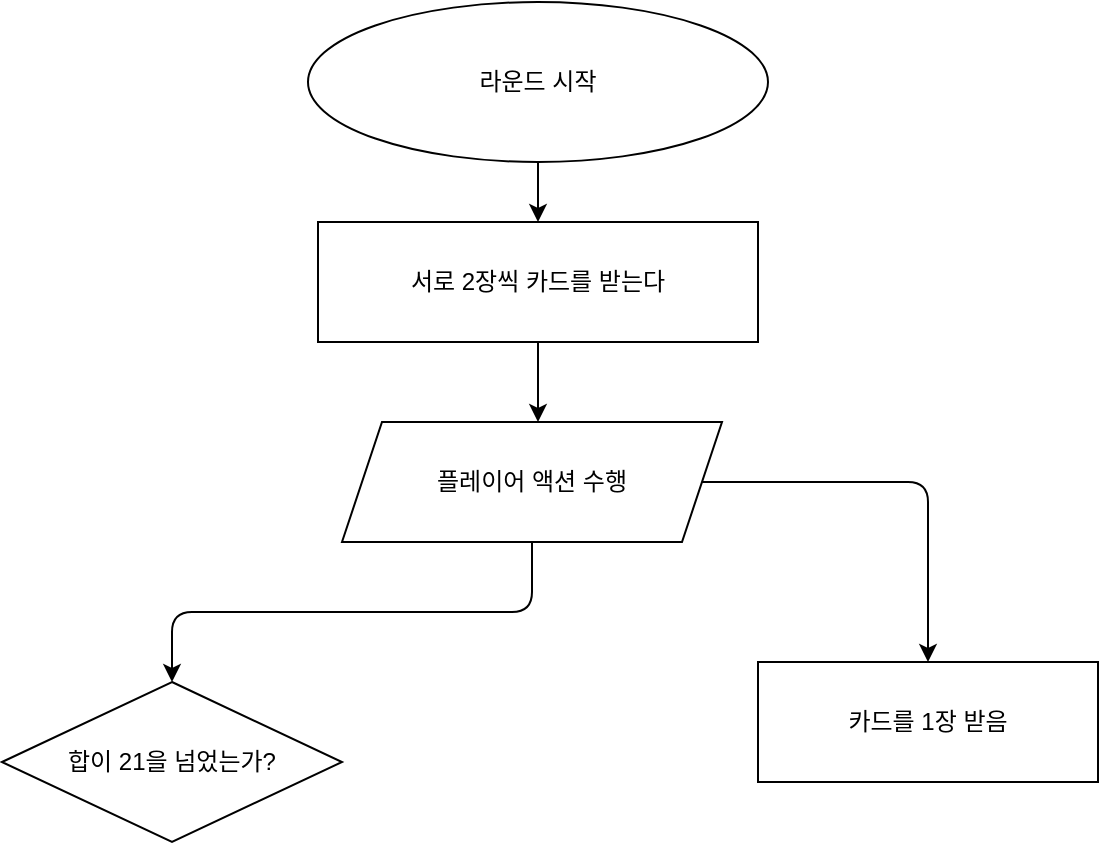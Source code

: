 <mxfile version="13.6.5" type="github">
  <diagram id="SZzoiSN_OJ3JB-Tvaes3" name="Page-1">
    <mxGraphModel dx="1173" dy="662" grid="1" gridSize="10" guides="1" tooltips="1" connect="1" arrows="1" fold="1" page="1" pageScale="1" pageWidth="827" pageHeight="1169" math="0" shadow="0">
      <root>
        <mxCell id="0" />
        <mxCell id="1" parent="0" />
        <mxCell id="bTTepjC0mgRM0_KY9mRd-34" value="" style="edgeStyle=orthogonalEdgeStyle;curved=0;rounded=1;sketch=0;orthogonalLoop=1;jettySize=auto;html=1;" edge="1" parent="1" source="bTTepjC0mgRM0_KY9mRd-1" target="bTTepjC0mgRM0_KY9mRd-33">
          <mxGeometry relative="1" as="geometry" />
        </mxCell>
        <mxCell id="bTTepjC0mgRM0_KY9mRd-1" value="라운드 시작" style="ellipse;whiteSpace=wrap;html=1;rounded=0;sketch=0;" vertex="1" parent="1">
          <mxGeometry x="283" y="10" width="230" height="80" as="geometry" />
        </mxCell>
        <mxCell id="bTTepjC0mgRM0_KY9mRd-35" value="" style="edgeStyle=orthogonalEdgeStyle;curved=0;rounded=1;sketch=0;orthogonalLoop=1;jettySize=auto;html=1;" edge="1" parent="1" source="bTTepjC0mgRM0_KY9mRd-33">
          <mxGeometry relative="1" as="geometry">
            <mxPoint x="398" y="220.0" as="targetPoint" />
          </mxGeometry>
        </mxCell>
        <mxCell id="bTTepjC0mgRM0_KY9mRd-33" value="서로 2장씩 카드를 받는다" style="rounded=0;whiteSpace=wrap;html=1;sketch=0;" vertex="1" parent="1">
          <mxGeometry x="288" y="120" width="220" height="60" as="geometry" />
        </mxCell>
        <mxCell id="bTTepjC0mgRM0_KY9mRd-68" style="edgeStyle=orthogonalEdgeStyle;curved=0;rounded=1;sketch=0;orthogonalLoop=1;jettySize=auto;html=1;" edge="1" parent="1" source="bTTepjC0mgRM0_KY9mRd-58" target="bTTepjC0mgRM0_KY9mRd-65">
          <mxGeometry relative="1" as="geometry" />
        </mxCell>
        <mxCell id="bTTepjC0mgRM0_KY9mRd-70" value="" style="edgeStyle=orthogonalEdgeStyle;curved=0;rounded=1;sketch=0;orthogonalLoop=1;jettySize=auto;html=1;" edge="1" parent="1" source="bTTepjC0mgRM0_KY9mRd-58" target="bTTepjC0mgRM0_KY9mRd-69">
          <mxGeometry relative="1" as="geometry" />
        </mxCell>
        <mxCell id="bTTepjC0mgRM0_KY9mRd-58" value="플레이어 액션 수행" style="shape=parallelogram;perimeter=parallelogramPerimeter;whiteSpace=wrap;html=1;fixedSize=1;rounded=0;sketch=0;" vertex="1" parent="1">
          <mxGeometry x="300" y="220" width="190" height="60" as="geometry" />
        </mxCell>
        <mxCell id="bTTepjC0mgRM0_KY9mRd-65" value="카드를 1장 받음" style="whiteSpace=wrap;html=1;rounded=0;sketch=0;" vertex="1" parent="1">
          <mxGeometry x="508" y="340" width="170" height="60" as="geometry" />
        </mxCell>
        <mxCell id="bTTepjC0mgRM0_KY9mRd-69" value="합이 21을 넘었는가?" style="rhombus;whiteSpace=wrap;html=1;rounded=0;sketch=0;" vertex="1" parent="1">
          <mxGeometry x="130" y="350" width="170" height="80" as="geometry" />
        </mxCell>
      </root>
    </mxGraphModel>
  </diagram>
</mxfile>

